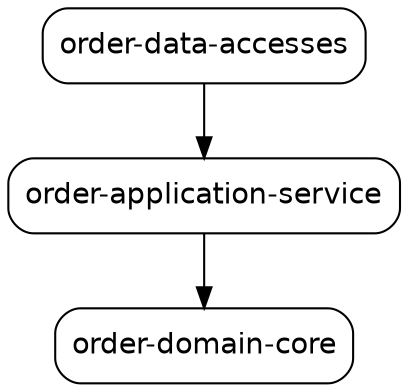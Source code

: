 digraph "order-data-accesses" {
  node [shape="box",style="rounded",fontname="Helvetica",fontsize="14"]
  edge [fontsize="10",fontname="Helvetica"]

  // Node Definitions:
  "org.fos:order-application-service:jar"[label=<order-application-service>]
  "org.fos:order-domain-core:jar"[label=<order-domain-core>]
  "org.fos:order-data-accesses:jar"[label=<order-data-accesses>]

  // Edge Definitions:
  "org.fos:order-application-service:jar" -> "org.fos:order-domain-core:jar"
  "org.fos:order-data-accesses:jar" -> "org.fos:order-application-service:jar"
}